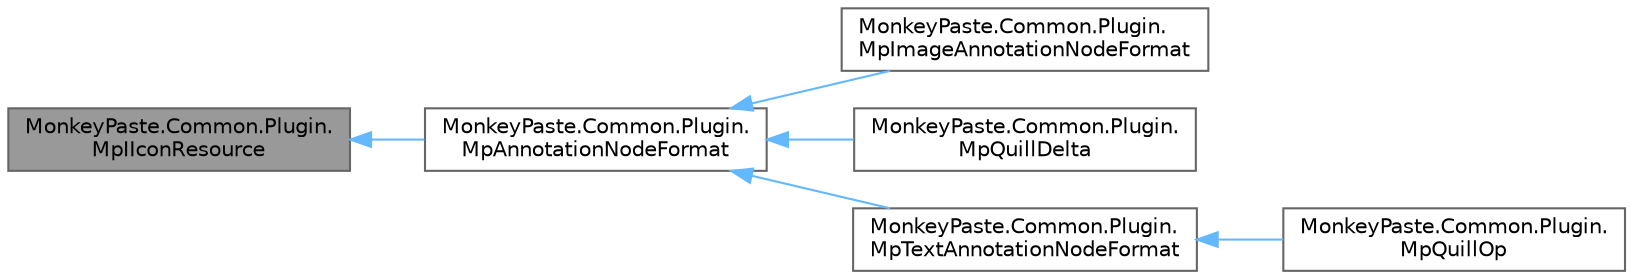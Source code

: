 digraph "MonkeyPaste.Common.Plugin.MpIIconResource"
{
 // LATEX_PDF_SIZE
  bgcolor="transparent";
  edge [fontname=Helvetica,fontsize=10,labelfontname=Helvetica,labelfontsize=10];
  node [fontname=Helvetica,fontsize=10,shape=box,height=0.2,width=0.4];
  rankdir="LR";
  Node1 [id="Node000001",label="MonkeyPaste.Common.Plugin.\lMpIIconResource",height=0.2,width=0.4,color="gray40", fillcolor="grey60", style="filled", fontcolor="black",tooltip=" "];
  Node1 -> Node2 [id="edge1_Node000001_Node000002",dir="back",color="steelblue1",style="solid",tooltip=" "];
  Node2 [id="Node000002",label="MonkeyPaste.Common.Plugin.\lMpAnnotationNodeFormat",height=0.2,width=0.4,color="gray40", fillcolor="white", style="filled",URL="$class_monkey_paste_1_1_common_1_1_plugin_1_1_mp_annotation_node_format.html",tooltip=" "];
  Node2 -> Node3 [id="edge2_Node000002_Node000003",dir="back",color="steelblue1",style="solid",tooltip=" "];
  Node3 [id="Node000003",label="MonkeyPaste.Common.Plugin.\lMpImageAnnotationNodeFormat",height=0.2,width=0.4,color="gray40", fillcolor="white", style="filled",URL="$class_monkey_paste_1_1_common_1_1_plugin_1_1_mp_image_annotation_node_format.html",tooltip=" "];
  Node2 -> Node4 [id="edge3_Node000002_Node000004",dir="back",color="steelblue1",style="solid",tooltip=" "];
  Node4 [id="Node000004",label="MonkeyPaste.Common.Plugin.\lMpQuillDelta",height=0.2,width=0.4,color="gray40", fillcolor="white", style="filled",URL="$class_monkey_paste_1_1_common_1_1_plugin_1_1_mp_quill_delta.html",tooltip="A quill delta (https://github.com/blushingpenguin/Quill.Delta/)  With these custom attributes:   tabl..."];
  Node2 -> Node5 [id="edge4_Node000002_Node000005",dir="back",color="steelblue1",style="solid",tooltip=" "];
  Node5 [id="Node000005",label="MonkeyPaste.Common.Plugin.\lMpTextAnnotationNodeFormat",height=0.2,width=0.4,color="gray40", fillcolor="white", style="filled",URL="$class_monkey_paste_1_1_common_1_1_plugin_1_1_mp_text_annotation_node_format.html",tooltip=" "];
  Node5 -> Node6 [id="edge5_Node000005_Node000006",dir="back",color="steelblue1",style="solid",tooltip=" "];
  Node6 [id="Node000006",label="MonkeyPaste.Common.Plugin.\lMpQuillOp",height=0.2,width=0.4,color="gray40", fillcolor="white", style="filled",URL="$class_monkey_paste_1_1_common_1_1_plugin_1_1_mp_quill_op.html",tooltip=" "];
}
